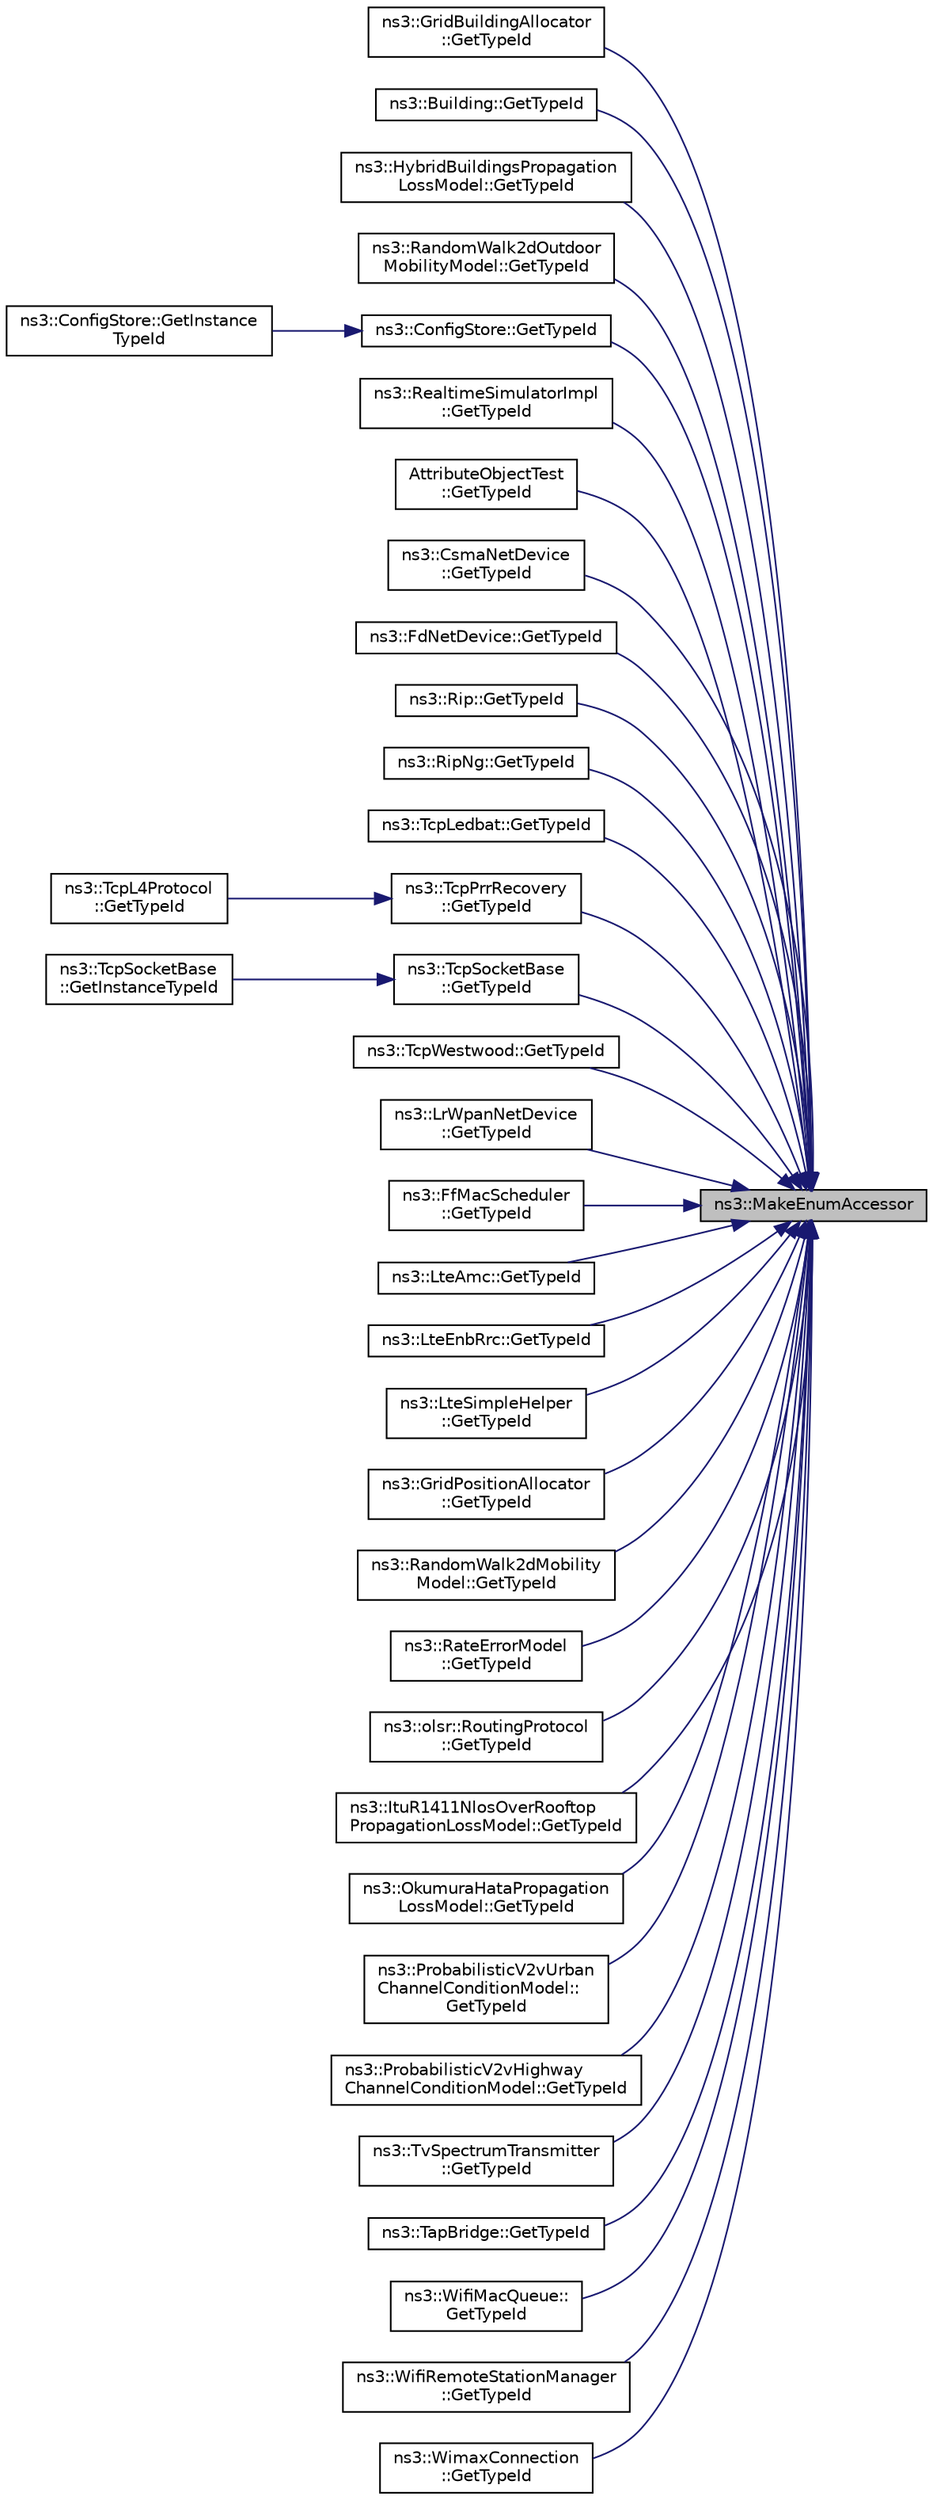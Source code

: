 digraph "ns3::MakeEnumAccessor"
{
 // LATEX_PDF_SIZE
  edge [fontname="Helvetica",fontsize="10",labelfontname="Helvetica",labelfontsize="10"];
  node [fontname="Helvetica",fontsize="10",shape=record];
  rankdir="RL";
  Node1 [label="ns3::MakeEnumAccessor",height=0.2,width=0.4,color="black", fillcolor="grey75", style="filled", fontcolor="black",tooltip="Create an AttributeAccessor for a class data member, or a lone class get functor or set method."];
  Node1 -> Node2 [dir="back",color="midnightblue",fontsize="10",style="solid",fontname="Helvetica"];
  Node2 [label="ns3::GridBuildingAllocator\l::GetTypeId",height=0.2,width=0.4,color="black", fillcolor="white", style="filled",URL="$classns3_1_1_grid_building_allocator.html#a18a0da62eeeb9230f7cf3bb0a71273cd",tooltip=" "];
  Node1 -> Node3 [dir="back",color="midnightblue",fontsize="10",style="solid",fontname="Helvetica"];
  Node3 [label="ns3::Building::GetTypeId",height=0.2,width=0.4,color="black", fillcolor="white", style="filled",URL="$classns3_1_1_building.html#ad8d823ade148dd17d8767427d1986d02",tooltip=" "];
  Node1 -> Node4 [dir="back",color="midnightblue",fontsize="10",style="solid",fontname="Helvetica"];
  Node4 [label="ns3::HybridBuildingsPropagation\lLossModel::GetTypeId",height=0.2,width=0.4,color="black", fillcolor="white", style="filled",URL="$classns3_1_1_hybrid_buildings_propagation_loss_model.html#a3e26c59932db0dd4d979fc57dd1721f1",tooltip=" "];
  Node1 -> Node5 [dir="back",color="midnightblue",fontsize="10",style="solid",fontname="Helvetica"];
  Node5 [label="ns3::RandomWalk2dOutdoor\lMobilityModel::GetTypeId",height=0.2,width=0.4,color="black", fillcolor="white", style="filled",URL="$classns3_1_1_random_walk2d_outdoor_mobility_model.html#aed09a47e52c999068d3c7bc5cb883ff8",tooltip="Register this type with the TypeId system."];
  Node1 -> Node6 [dir="back",color="midnightblue",fontsize="10",style="solid",fontname="Helvetica"];
  Node6 [label="ns3::ConfigStore::GetTypeId",height=0.2,width=0.4,color="black", fillcolor="white", style="filled",URL="$classns3_1_1_config_store.html#a2d97fcf9f1dbf395cfa184a191689e41",tooltip="Get the type ID."];
  Node6 -> Node7 [dir="back",color="midnightblue",fontsize="10",style="solid",fontname="Helvetica"];
  Node7 [label="ns3::ConfigStore::GetInstance\lTypeId",height=0.2,width=0.4,color="black", fillcolor="white", style="filled",URL="$classns3_1_1_config_store.html#aa6a36ffb5eedcc60478293025e1ba099",tooltip="Get the most derived TypeId for this Object."];
  Node1 -> Node8 [dir="back",color="midnightblue",fontsize="10",style="solid",fontname="Helvetica"];
  Node8 [label="ns3::RealtimeSimulatorImpl\l::GetTypeId",height=0.2,width=0.4,color="black", fillcolor="white", style="filled",URL="$classns3_1_1_realtime_simulator_impl.html#a9d7848bcebc8200ddbb5393bcd1f2064",tooltip="Get the registered TypeId for this class."];
  Node1 -> Node9 [dir="back",color="midnightblue",fontsize="10",style="solid",fontname="Helvetica"];
  Node9 [label="AttributeObjectTest\l::GetTypeId",height=0.2,width=0.4,color="black", fillcolor="white", style="filled",URL="$class_attribute_object_test.html#a1a3064dae19725ebd81d6da0a74e7021",tooltip=" "];
  Node1 -> Node10 [dir="back",color="midnightblue",fontsize="10",style="solid",fontname="Helvetica"];
  Node10 [label="ns3::CsmaNetDevice\l::GetTypeId",height=0.2,width=0.4,color="black", fillcolor="white", style="filled",URL="$classns3_1_1_csma_net_device.html#aee49acd8c695a21662f2111c7771e92b",tooltip="Get the type ID."];
  Node1 -> Node11 [dir="back",color="midnightblue",fontsize="10",style="solid",fontname="Helvetica"];
  Node11 [label="ns3::FdNetDevice::GetTypeId",height=0.2,width=0.4,color="black", fillcolor="white", style="filled",URL="$classns3_1_1_fd_net_device.html#a8b80cb55852cbf8874d160bf2f4a3dc8",tooltip="Get the type ID."];
  Node1 -> Node12 [dir="back",color="midnightblue",fontsize="10",style="solid",fontname="Helvetica"];
  Node12 [label="ns3::Rip::GetTypeId",height=0.2,width=0.4,color="black", fillcolor="white", style="filled",URL="$classns3_1_1_rip.html#ace3389e07c4181ca5bc9c2ca5a4bab24",tooltip="Get the type ID."];
  Node1 -> Node13 [dir="back",color="midnightblue",fontsize="10",style="solid",fontname="Helvetica"];
  Node13 [label="ns3::RipNg::GetTypeId",height=0.2,width=0.4,color="black", fillcolor="white", style="filled",URL="$classns3_1_1_rip_ng.html#a4c5b07bdfcaaf3537f880d37a311a221",tooltip="Get the type ID."];
  Node1 -> Node14 [dir="back",color="midnightblue",fontsize="10",style="solid",fontname="Helvetica"];
  Node14 [label="ns3::TcpLedbat::GetTypeId",height=0.2,width=0.4,color="black", fillcolor="white", style="filled",URL="$classns3_1_1_tcp_ledbat.html#a3b7785bb378bd0af12ac9d2f9af330db",tooltip="Get the type ID."];
  Node1 -> Node15 [dir="back",color="midnightblue",fontsize="10",style="solid",fontname="Helvetica"];
  Node15 [label="ns3::TcpPrrRecovery\l::GetTypeId",height=0.2,width=0.4,color="black", fillcolor="white", style="filled",URL="$classns3_1_1_tcp_prr_recovery.html#af4bf85a3baad3934cc8e0ba993a4d4b1",tooltip="Get the type ID."];
  Node15 -> Node16 [dir="back",color="midnightblue",fontsize="10",style="solid",fontname="Helvetica"];
  Node16 [label="ns3::TcpL4Protocol\l::GetTypeId",height=0.2,width=0.4,color="black", fillcolor="white", style="filled",URL="$classns3_1_1_tcp_l4_protocol.html#ad5c8be6d4a2f790b4a095d97ad35f6f9",tooltip="Get the type ID."];
  Node1 -> Node17 [dir="back",color="midnightblue",fontsize="10",style="solid",fontname="Helvetica"];
  Node17 [label="ns3::TcpSocketBase\l::GetTypeId",height=0.2,width=0.4,color="black", fillcolor="white", style="filled",URL="$classns3_1_1_tcp_socket_base.html#a7aa3d6dfe929e6b61ead2217bc5a646a",tooltip="Get the type ID."];
  Node17 -> Node18 [dir="back",color="midnightblue",fontsize="10",style="solid",fontname="Helvetica"];
  Node18 [label="ns3::TcpSocketBase\l::GetInstanceTypeId",height=0.2,width=0.4,color="black", fillcolor="white", style="filled",URL="$classns3_1_1_tcp_socket_base.html#af5e4f77e5249abe062cf66bbcdaf296b",tooltip="Get the instance TypeId."];
  Node1 -> Node19 [dir="back",color="midnightblue",fontsize="10",style="solid",fontname="Helvetica"];
  Node19 [label="ns3::TcpWestwood::GetTypeId",height=0.2,width=0.4,color="black", fillcolor="white", style="filled",URL="$classns3_1_1_tcp_westwood.html#af992db5914335d1c8e5cac8fe5155e2c",tooltip="Get the type ID."];
  Node1 -> Node20 [dir="back",color="midnightblue",fontsize="10",style="solid",fontname="Helvetica"];
  Node20 [label="ns3::LrWpanNetDevice\l::GetTypeId",height=0.2,width=0.4,color="black", fillcolor="white", style="filled",URL="$classns3_1_1_lr_wpan_net_device.html#acef1e5cfc71b10c0de1f57657fff2d44",tooltip="Get the type ID."];
  Node1 -> Node21 [dir="back",color="midnightblue",fontsize="10",style="solid",fontname="Helvetica"];
  Node21 [label="ns3::FfMacScheduler\l::GetTypeId",height=0.2,width=0.4,color="black", fillcolor="white", style="filled",URL="$classns3_1_1_ff_mac_scheduler.html#a46748df809bf03d85c463cf9db7db5b0",tooltip="Get the type ID."];
  Node1 -> Node22 [dir="back",color="midnightblue",fontsize="10",style="solid",fontname="Helvetica"];
  Node22 [label="ns3::LteAmc::GetTypeId",height=0.2,width=0.4,color="black", fillcolor="white", style="filled",URL="$classns3_1_1_lte_amc.html#af33cfa7961d2b12f766011266f5454bc",tooltip="Get the type ID."];
  Node1 -> Node23 [dir="back",color="midnightblue",fontsize="10",style="solid",fontname="Helvetica"];
  Node23 [label="ns3::LteEnbRrc::GetTypeId",height=0.2,width=0.4,color="black", fillcolor="white", style="filled",URL="$classns3_1_1_lte_enb_rrc.html#a190eb3b4dd8f551a205878eceddac013",tooltip="Get the type ID."];
  Node1 -> Node24 [dir="back",color="midnightblue",fontsize="10",style="solid",fontname="Helvetica"];
  Node24 [label="ns3::LteSimpleHelper\l::GetTypeId",height=0.2,width=0.4,color="black", fillcolor="white", style="filled",URL="$classns3_1_1_lte_simple_helper.html#aab642f35293ae776e8045be02f1de6f7",tooltip="Get the type ID."];
  Node1 -> Node25 [dir="back",color="midnightblue",fontsize="10",style="solid",fontname="Helvetica"];
  Node25 [label="ns3::GridPositionAllocator\l::GetTypeId",height=0.2,width=0.4,color="black", fillcolor="white", style="filled",URL="$classns3_1_1_grid_position_allocator.html#aa0d3d564a2358bbee19c25ff398cbdc7",tooltip="Register this type with the TypeId system."];
  Node1 -> Node26 [dir="back",color="midnightblue",fontsize="10",style="solid",fontname="Helvetica"];
  Node26 [label="ns3::RandomWalk2dMobility\lModel::GetTypeId",height=0.2,width=0.4,color="black", fillcolor="white", style="filled",URL="$classns3_1_1_random_walk2d_mobility_model.html#a0f49061035f5d35202a72955f38c381c",tooltip="Register this type with the TypeId system."];
  Node1 -> Node27 [dir="back",color="midnightblue",fontsize="10",style="solid",fontname="Helvetica"];
  Node27 [label="ns3::RateErrorModel\l::GetTypeId",height=0.2,width=0.4,color="black", fillcolor="white", style="filled",URL="$classns3_1_1_rate_error_model.html#a8e9bf4ad896e5e4cc95895a301e35bb3",tooltip="Get the type ID."];
  Node1 -> Node28 [dir="back",color="midnightblue",fontsize="10",style="solid",fontname="Helvetica"];
  Node28 [label="ns3::olsr::RoutingProtocol\l::GetTypeId",height=0.2,width=0.4,color="black", fillcolor="white", style="filled",URL="$classns3_1_1olsr_1_1_routing_protocol.html#a8c75d345a2a52bc56919f469d3e09849",tooltip="Get the type ID."];
  Node1 -> Node29 [dir="back",color="midnightblue",fontsize="10",style="solid",fontname="Helvetica"];
  Node29 [label="ns3::ItuR1411NlosOverRooftop\lPropagationLossModel::GetTypeId",height=0.2,width=0.4,color="black", fillcolor="white", style="filled",URL="$classns3_1_1_itu_r1411_nlos_over_rooftop_propagation_loss_model.html#a3df254b2b204120c7643ba70723d5094",tooltip="Get the type ID."];
  Node1 -> Node30 [dir="back",color="midnightblue",fontsize="10",style="solid",fontname="Helvetica"];
  Node30 [label="ns3::OkumuraHataPropagation\lLossModel::GetTypeId",height=0.2,width=0.4,color="black", fillcolor="white", style="filled",URL="$classns3_1_1_okumura_hata_propagation_loss_model.html#afaae721cbad0935760b891c29c37681c",tooltip="Get the type ID."];
  Node1 -> Node31 [dir="back",color="midnightblue",fontsize="10",style="solid",fontname="Helvetica"];
  Node31 [label="ns3::ProbabilisticV2vUrban\lChannelConditionModel::\lGetTypeId",height=0.2,width=0.4,color="black", fillcolor="white", style="filled",URL="$classns3_1_1_probabilistic_v2v_urban_channel_condition_model.html#a1d56e664c3e9662078a1c69ba9454faf",tooltip="Get the type ID."];
  Node1 -> Node32 [dir="back",color="midnightblue",fontsize="10",style="solid",fontname="Helvetica"];
  Node32 [label="ns3::ProbabilisticV2vHighway\lChannelConditionModel::GetTypeId",height=0.2,width=0.4,color="black", fillcolor="white", style="filled",URL="$classns3_1_1_probabilistic_v2v_highway_channel_condition_model.html#adb646af85e55bcd4931de8f5e7446d5f",tooltip="Get the type ID."];
  Node1 -> Node33 [dir="back",color="midnightblue",fontsize="10",style="solid",fontname="Helvetica"];
  Node33 [label="ns3::TvSpectrumTransmitter\l::GetTypeId",height=0.2,width=0.4,color="black", fillcolor="white", style="filled",URL="$classns3_1_1_tv_spectrum_transmitter.html#a82207fc213ebdc94ba514178ebfdd9f7",tooltip="Register this type."];
  Node1 -> Node34 [dir="back",color="midnightblue",fontsize="10",style="solid",fontname="Helvetica"];
  Node34 [label="ns3::TapBridge::GetTypeId",height=0.2,width=0.4,color="black", fillcolor="white", style="filled",URL="$classns3_1_1_tap_bridge.html#a9ac80b6070b0e111d23367c42e411746",tooltip="Get the type ID."];
  Node1 -> Node35 [dir="back",color="midnightblue",fontsize="10",style="solid",fontname="Helvetica"];
  Node35 [label="ns3::WifiMacQueue::\lGetTypeId",height=0.2,width=0.4,color="black", fillcolor="white", style="filled",URL="$classns3_1_1_wifi_mac_queue.html#a9741d8376010aec96a05bf237db14a82",tooltip="Get the type ID."];
  Node1 -> Node36 [dir="back",color="midnightblue",fontsize="10",style="solid",fontname="Helvetica"];
  Node36 [label="ns3::WifiRemoteStationManager\l::GetTypeId",height=0.2,width=0.4,color="black", fillcolor="white", style="filled",URL="$classns3_1_1_wifi_remote_station_manager.html#aa7dd9f0e5a1f929b1e330df7a25b7794",tooltip="Get the type ID."];
  Node1 -> Node37 [dir="back",color="midnightblue",fontsize="10",style="solid",fontname="Helvetica"];
  Node37 [label="ns3::WimaxConnection\l::GetTypeId",height=0.2,width=0.4,color="black", fillcolor="white", style="filled",URL="$classns3_1_1_wimax_connection.html#adcb95addb6a2ff6e1a45b4ebe4b24510",tooltip="Get the type ID."];
}
